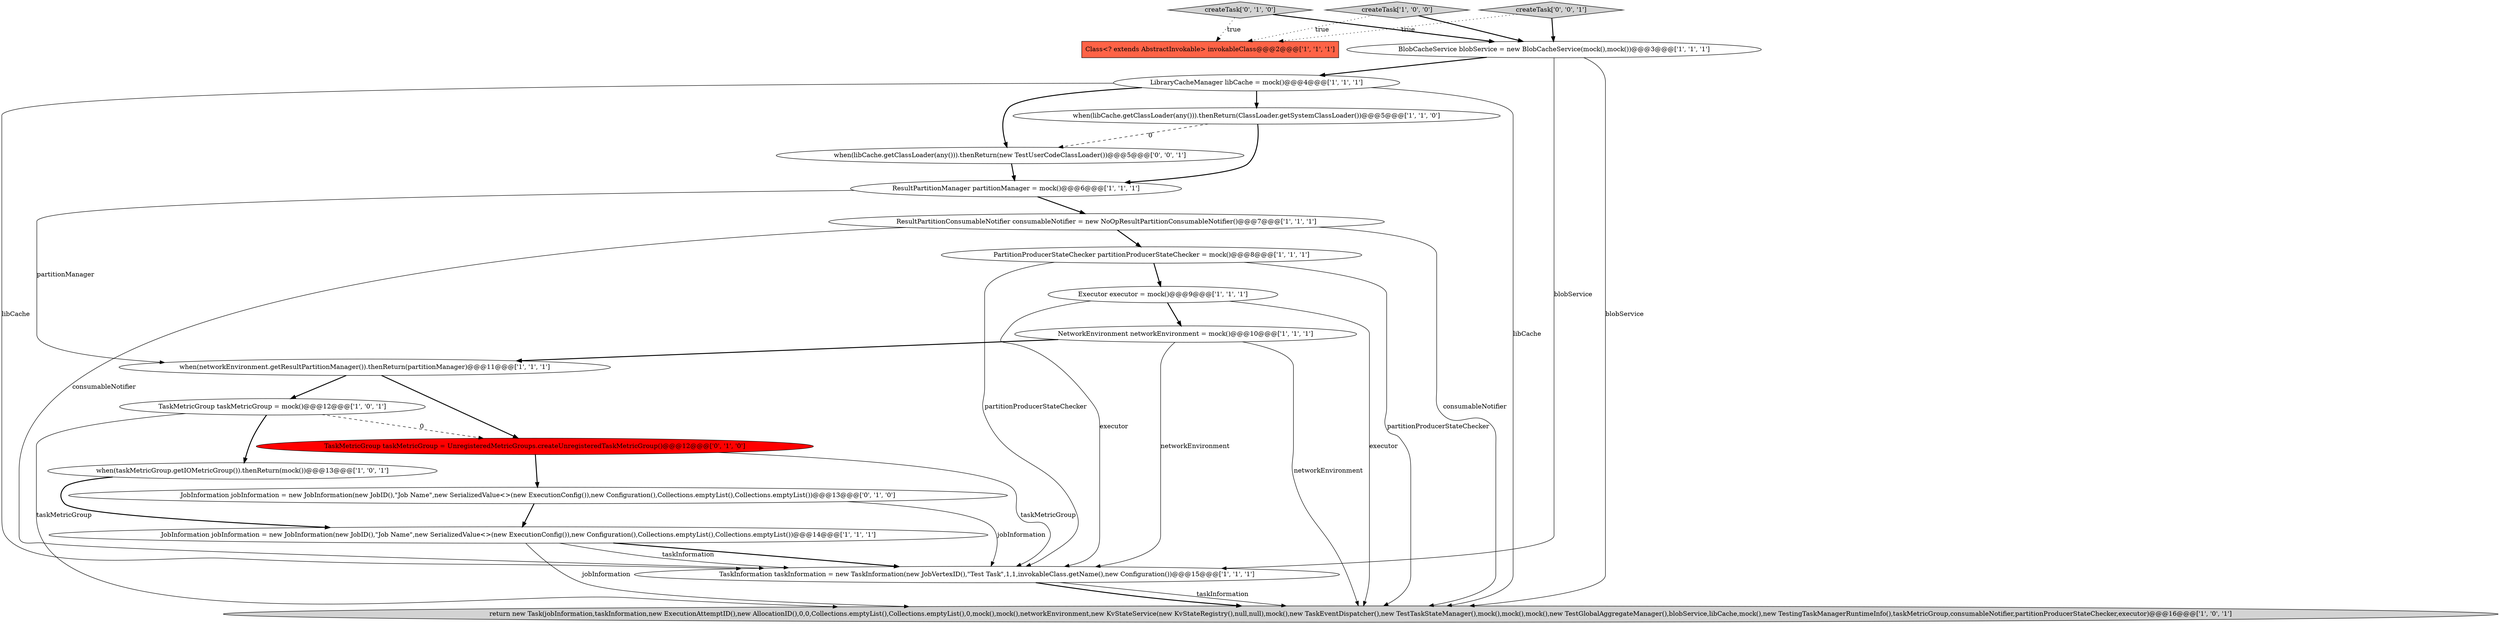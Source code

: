 digraph {
2 [style = filled, label = "JobInformation jobInformation = new JobInformation(new JobID(),\"Job Name\",new SerializedValue<>(new ExecutionConfig()),new Configuration(),Collections.emptyList(),Collections.emptyList())@@@14@@@['1', '1', '1']", fillcolor = white, shape = ellipse image = "AAA0AAABBB1BBB"];
1 [style = filled, label = "when(networkEnvironment.getResultPartitionManager()).thenReturn(partitionManager)@@@11@@@['1', '1', '1']", fillcolor = white, shape = ellipse image = "AAA0AAABBB1BBB"];
8 [style = filled, label = "when(taskMetricGroup.getIOMetricGroup()).thenReturn(mock())@@@13@@@['1', '0', '1']", fillcolor = white, shape = ellipse image = "AAA0AAABBB1BBB"];
15 [style = filled, label = "ResultPartitionConsumableNotifier consumableNotifier = new NoOpResultPartitionConsumableNotifier()@@@7@@@['1', '1', '1']", fillcolor = white, shape = ellipse image = "AAA0AAABBB1BBB"];
13 [style = filled, label = "BlobCacheService blobService = new BlobCacheService(mock(),mock())@@@3@@@['1', '1', '1']", fillcolor = white, shape = ellipse image = "AAA0AAABBB1BBB"];
18 [style = filled, label = "JobInformation jobInformation = new JobInformation(new JobID(),\"Job Name\",new SerializedValue<>(new ExecutionConfig()),new Configuration(),Collections.emptyList(),Collections.emptyList())@@@13@@@['0', '1', '0']", fillcolor = white, shape = ellipse image = "AAA0AAABBB2BBB"];
6 [style = filled, label = "return new Task(jobInformation,taskInformation,new ExecutionAttemptID(),new AllocationID(),0,0,Collections.emptyList(),Collections.emptyList(),0,mock(),mock(),networkEnvironment,new KvStateService(new KvStateRegistry(),null,null),mock(),new TaskEventDispatcher(),new TestTaskStateManager(),mock(),mock(),mock(),new TestGlobalAggregateManager(),blobService,libCache,mock(),new TestingTaskManagerRuntimeInfo(),taskMetricGroup,consumableNotifier,partitionProducerStateChecker,executor)@@@16@@@['1', '0', '1']", fillcolor = lightgray, shape = ellipse image = "AAA0AAABBB1BBB"];
14 [style = filled, label = "LibraryCacheManager libCache = mock()@@@4@@@['1', '1', '1']", fillcolor = white, shape = ellipse image = "AAA0AAABBB1BBB"];
10 [style = filled, label = "TaskInformation taskInformation = new TaskInformation(new JobVertexID(),\"Test Task\",1,1,invokableClass.getName(),new Configuration())@@@15@@@['1', '1', '1']", fillcolor = white, shape = ellipse image = "AAA0AAABBB1BBB"];
16 [style = filled, label = "createTask['0', '1', '0']", fillcolor = lightgray, shape = diamond image = "AAA0AAABBB2BBB"];
9 [style = filled, label = "Executor executor = mock()@@@9@@@['1', '1', '1']", fillcolor = white, shape = ellipse image = "AAA0AAABBB1BBB"];
17 [style = filled, label = "TaskMetricGroup taskMetricGroup = UnregisteredMetricGroups.createUnregisteredTaskMetricGroup()@@@12@@@['0', '1', '0']", fillcolor = red, shape = ellipse image = "AAA1AAABBB2BBB"];
3 [style = filled, label = "ResultPartitionManager partitionManager = mock()@@@6@@@['1', '1', '1']", fillcolor = white, shape = ellipse image = "AAA0AAABBB1BBB"];
12 [style = filled, label = "createTask['1', '0', '0']", fillcolor = lightgray, shape = diamond image = "AAA0AAABBB1BBB"];
20 [style = filled, label = "when(libCache.getClassLoader(any())).thenReturn(new TestUserCodeClassLoader())@@@5@@@['0', '0', '1']", fillcolor = white, shape = ellipse image = "AAA0AAABBB3BBB"];
11 [style = filled, label = "Class<? extends AbstractInvokable> invokableClass@@@2@@@['1', '1', '1']", fillcolor = tomato, shape = box image = "AAA0AAABBB1BBB"];
7 [style = filled, label = "NetworkEnvironment networkEnvironment = mock()@@@10@@@['1', '1', '1']", fillcolor = white, shape = ellipse image = "AAA0AAABBB1BBB"];
4 [style = filled, label = "PartitionProducerStateChecker partitionProducerStateChecker = mock()@@@8@@@['1', '1', '1']", fillcolor = white, shape = ellipse image = "AAA0AAABBB1BBB"];
5 [style = filled, label = "when(libCache.getClassLoader(any())).thenReturn(ClassLoader.getSystemClassLoader())@@@5@@@['1', '1', '0']", fillcolor = white, shape = ellipse image = "AAA0AAABBB1BBB"];
0 [style = filled, label = "TaskMetricGroup taskMetricGroup = mock()@@@12@@@['1', '0', '1']", fillcolor = white, shape = ellipse image = "AAA0AAABBB1BBB"];
19 [style = filled, label = "createTask['0', '0', '1']", fillcolor = lightgray, shape = diamond image = "AAA0AAABBB3BBB"];
5->3 [style = bold, label=""];
4->9 [style = bold, label=""];
16->13 [style = bold, label=""];
3->1 [style = solid, label="partitionManager"];
10->6 [style = solid, label="taskInformation"];
7->1 [style = bold, label=""];
7->10 [style = solid, label="networkEnvironment"];
17->10 [style = solid, label="taskMetricGroup"];
13->10 [style = solid, label="blobService"];
15->6 [style = solid, label="consumableNotifier"];
4->6 [style = solid, label="partitionProducerStateChecker"];
18->10 [style = solid, label="jobInformation"];
3->15 [style = bold, label=""];
20->3 [style = bold, label=""];
1->0 [style = bold, label=""];
7->6 [style = solid, label="networkEnvironment"];
0->6 [style = solid, label="taskMetricGroup"];
9->10 [style = solid, label="executor"];
18->2 [style = bold, label=""];
9->7 [style = bold, label=""];
2->10 [style = bold, label=""];
14->10 [style = solid, label="libCache"];
0->17 [style = dashed, label="0"];
10->6 [style = bold, label=""];
1->17 [style = bold, label=""];
5->20 [style = dashed, label="0"];
12->11 [style = dotted, label="true"];
12->13 [style = bold, label=""];
19->13 [style = bold, label=""];
8->2 [style = bold, label=""];
4->10 [style = solid, label="partitionProducerStateChecker"];
19->11 [style = dotted, label="true"];
15->4 [style = bold, label=""];
0->8 [style = bold, label=""];
9->6 [style = solid, label="executor"];
2->10 [style = solid, label="taskInformation"];
15->10 [style = solid, label="consumableNotifier"];
16->11 [style = dotted, label="true"];
13->14 [style = bold, label=""];
17->18 [style = bold, label=""];
13->6 [style = solid, label="blobService"];
14->20 [style = bold, label=""];
14->5 [style = bold, label=""];
2->6 [style = solid, label="jobInformation"];
14->6 [style = solid, label="libCache"];
}
